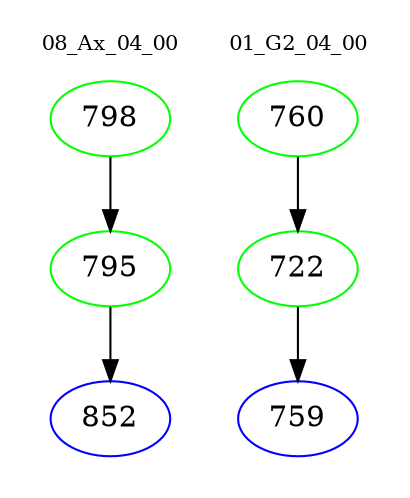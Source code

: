 digraph{
subgraph cluster_0 {
color = white
label = "08_Ax_04_00";
fontsize=10;
T0_798 [label="798", color="green"]
T0_798 -> T0_795 [color="black"]
T0_795 [label="795", color="green"]
T0_795 -> T0_852 [color="black"]
T0_852 [label="852", color="blue"]
}
subgraph cluster_1 {
color = white
label = "01_G2_04_00";
fontsize=10;
T1_760 [label="760", color="green"]
T1_760 -> T1_722 [color="black"]
T1_722 [label="722", color="green"]
T1_722 -> T1_759 [color="black"]
T1_759 [label="759", color="blue"]
}
}
